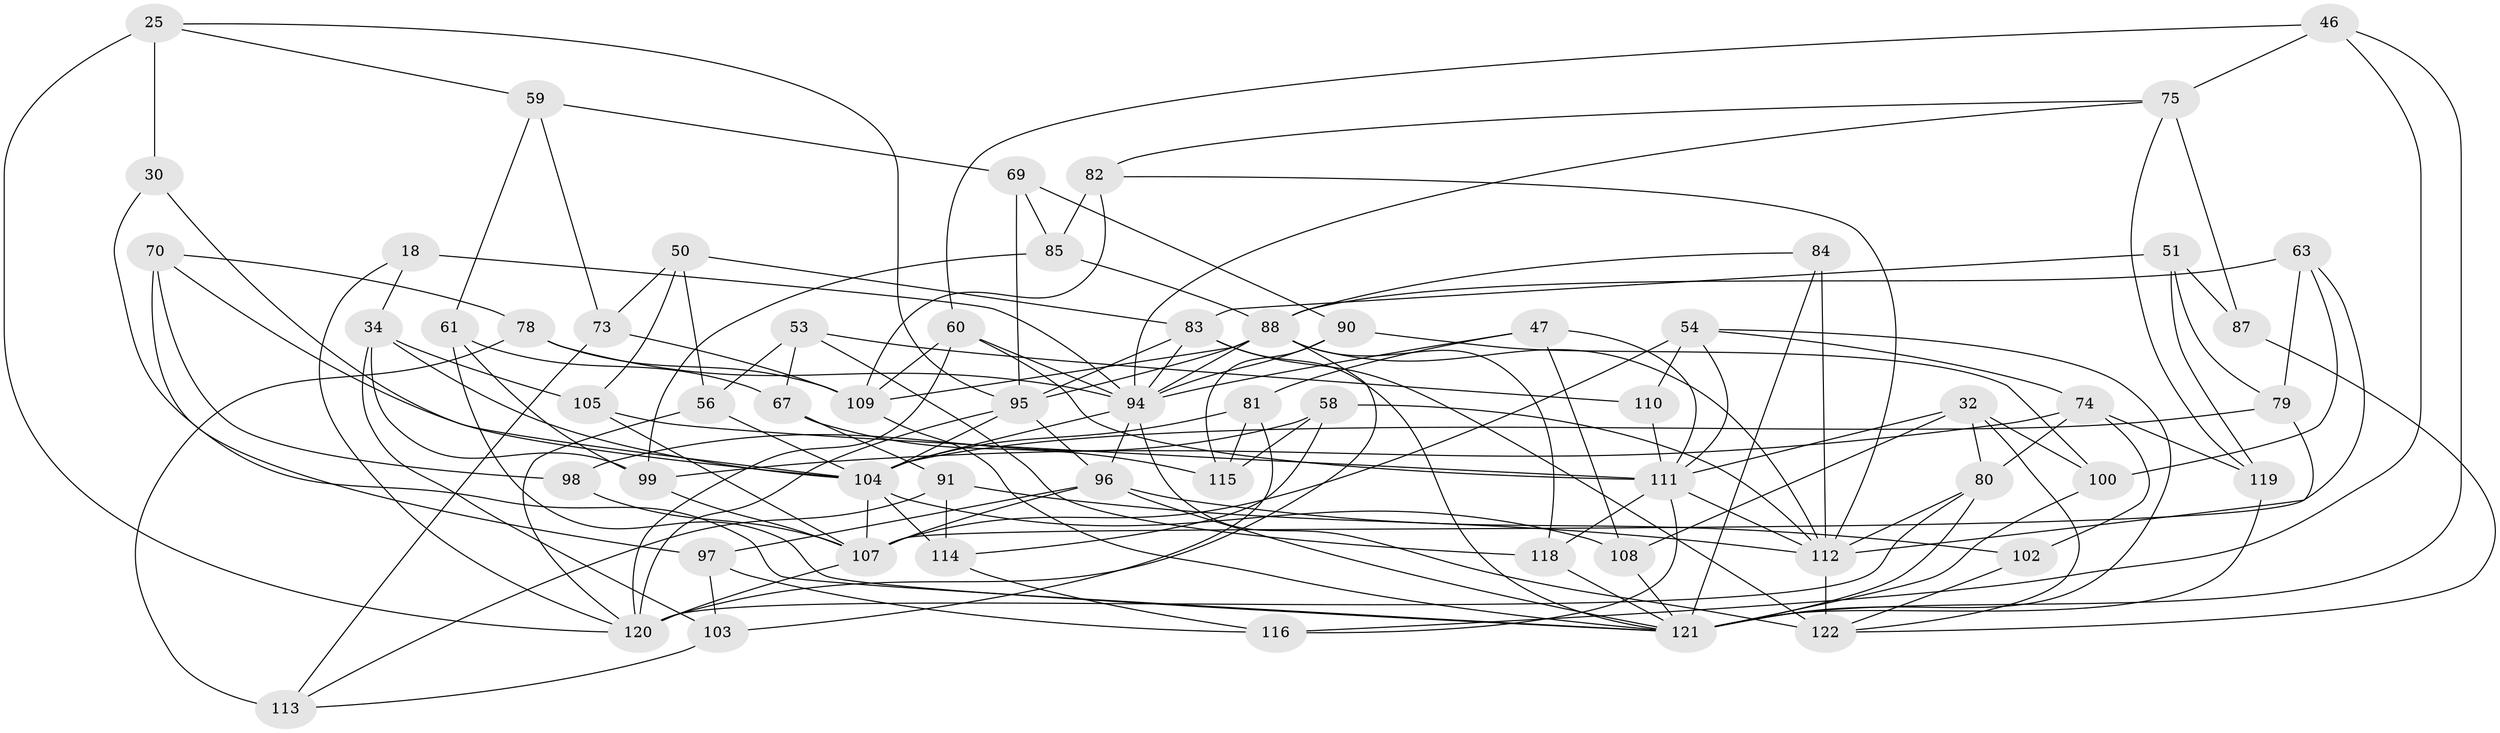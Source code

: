 // original degree distribution, {4: 1.0}
// Generated by graph-tools (version 1.1) at 2025/01/03/04/25 22:01:53]
// undirected, 61 vertices, 151 edges
graph export_dot {
graph [start="1"]
  node [color=gray90,style=filled];
  18 [super="+15"];
  25 [super="+24"];
  30;
  32 [super="+3"];
  34 [super="+17"];
  46;
  47;
  50;
  51;
  53;
  54 [super="+13"];
  56;
  58;
  59;
  60 [super="+48"];
  61;
  63;
  67;
  69;
  70;
  73;
  74 [super="+66"];
  75 [super="+21"];
  78;
  79;
  80 [super="+10+19+55"];
  81;
  82;
  83 [super="+45"];
  84;
  85;
  87;
  88 [super="+28+35+39+86"];
  90;
  91;
  94 [super="+89+29"];
  95 [super="+44+68"];
  96 [super="+57+93"];
  97;
  98;
  99 [super="+1"];
  100;
  102;
  103;
  104 [super="+16+36+37+77+49"];
  105;
  107 [super="+64"];
  108 [super="+12"];
  109 [super="+52"];
  110;
  111 [super="+72+38"];
  112 [super="+2+76+8"];
  113;
  114;
  115;
  116;
  118;
  119;
  120 [super="+4+9+6+92"];
  121 [super="+31+117"];
  122 [super="+106"];
  18 -- 120;
  18 -- 34 [weight=2];
  18 -- 94 [weight=3];
  25 -- 30 [weight=2];
  25 -- 59;
  25 -- 120 [weight=2];
  25 -- 95;
  30 -- 104;
  30 -- 121;
  32 -- 122;
  32 -- 100;
  32 -- 108 [weight=2];
  32 -- 80;
  32 -- 111;
  34 -- 103;
  34 -- 104;
  34 -- 99;
  34 -- 105;
  46 -- 116;
  46 -- 75;
  46 -- 121;
  46 -- 60;
  47 -- 81;
  47 -- 108;
  47 -- 111;
  47 -- 94;
  50 -- 105;
  50 -- 73;
  50 -- 83;
  50 -- 56;
  51 -- 87;
  51 -- 119;
  51 -- 79;
  51 -- 83;
  53 -- 56;
  53 -- 110;
  53 -- 67;
  53 -- 118;
  54 -- 74;
  54 -- 111;
  54 -- 110 [weight=2];
  54 -- 121;
  54 -- 107;
  56 -- 120;
  56 -- 104;
  58 -- 98;
  58 -- 114;
  58 -- 115;
  58 -- 112;
  59 -- 69;
  59 -- 61;
  59 -- 73;
  60 -- 120;
  60 -- 111;
  60 -- 94;
  60 -- 109 [weight=2];
  61 -- 121;
  61 -- 99;
  61 -- 67;
  63 -- 100;
  63 -- 88;
  63 -- 79;
  63 -- 107;
  67 -- 91;
  67 -- 115;
  69 -- 90;
  69 -- 85;
  69 -- 95;
  70 -- 78;
  70 -- 98;
  70 -- 97;
  70 -- 104;
  73 -- 113;
  73 -- 109;
  74 -- 99 [weight=2];
  74 -- 102;
  74 -- 119;
  74 -- 80;
  75 -- 87 [weight=2];
  75 -- 82;
  75 -- 119;
  75 -- 94;
  78 -- 109;
  78 -- 113;
  78 -- 94;
  79 -- 112;
  79 -- 104;
  80 -- 121 [weight=4];
  80 -- 112 [weight=2];
  80 -- 120 [weight=2];
  81 -- 103;
  81 -- 115;
  81 -- 104;
  82 -- 85;
  82 -- 112;
  82 -- 109;
  83 -- 94;
  83 -- 95;
  83 -- 121;
  83 -- 122;
  84 -- 88;
  84 -- 112 [weight=2];
  84 -- 121;
  85 -- 99;
  85 -- 88;
  87 -- 122;
  88 -- 112;
  88 -- 120;
  88 -- 118;
  88 -- 95 [weight=3];
  88 -- 94 [weight=2];
  88 -- 109;
  90 -- 115;
  90 -- 100;
  90 -- 94;
  91 -- 114;
  91 -- 113;
  91 -- 112;
  94 -- 104 [weight=2];
  94 -- 122;
  94 -- 96 [weight=2];
  95 -- 96;
  95 -- 104 [weight=2];
  95 -- 120;
  96 -- 102 [weight=2];
  96 -- 107;
  96 -- 121;
  96 -- 97;
  97 -- 116;
  97 -- 103;
  98 -- 107 [weight=2];
  99 -- 107;
  100 -- 121;
  102 -- 122;
  103 -- 113;
  104 -- 107 [weight=2];
  104 -- 108;
  104 -- 114;
  105 -- 107;
  105 -- 111;
  107 -- 120 [weight=3];
  108 -- 121 [weight=2];
  109 -- 121 [weight=2];
  110 -- 111;
  111 -- 118;
  111 -- 112 [weight=2];
  111 -- 116;
  112 -- 122 [weight=3];
  114 -- 116;
  118 -- 121;
  119 -- 121;
}

